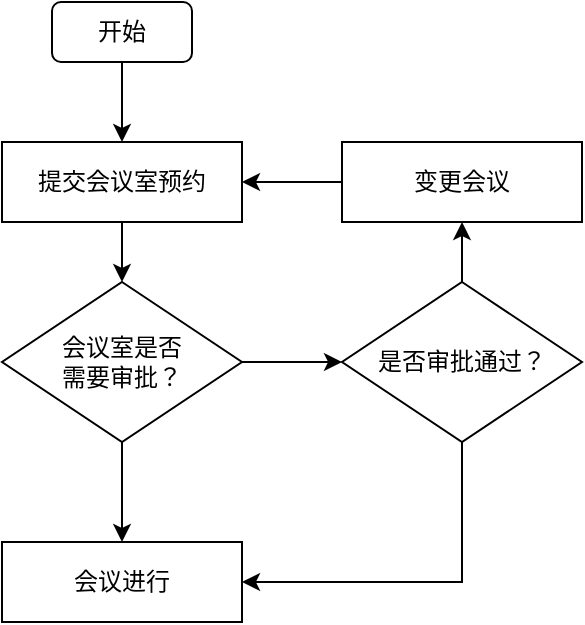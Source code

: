 <mxfile version="15.5.4" type="github">
  <diagram id="gN2CgmF_Tn5y9q0DE9BQ" name="Page-1">
    <mxGraphModel dx="1341" dy="744" grid="1" gridSize="10" guides="1" tooltips="1" connect="1" arrows="1" fold="1" page="1" pageScale="1" pageWidth="827" pageHeight="1169" math="0" shadow="0">
      <root>
        <mxCell id="0" />
        <mxCell id="1" parent="0" />
        <mxCell id="fREWHRoIH6fhRUN0-L7m-8" style="edgeStyle=orthogonalEdgeStyle;rounded=0;orthogonalLoop=1;jettySize=auto;html=1;entryX=0.5;entryY=0;entryDx=0;entryDy=0;" edge="1" parent="1" source="fREWHRoIH6fhRUN0-L7m-1" target="fREWHRoIH6fhRUN0-L7m-2">
          <mxGeometry relative="1" as="geometry" />
        </mxCell>
        <mxCell id="fREWHRoIH6fhRUN0-L7m-1" value="开始" style="rounded=1;whiteSpace=wrap;html=1;" vertex="1" parent="1">
          <mxGeometry x="225" y="130" width="70" height="30" as="geometry" />
        </mxCell>
        <mxCell id="fREWHRoIH6fhRUN0-L7m-10" value="" style="edgeStyle=orthogonalEdgeStyle;rounded=0;orthogonalLoop=1;jettySize=auto;html=1;" edge="1" parent="1" source="fREWHRoIH6fhRUN0-L7m-2" target="fREWHRoIH6fhRUN0-L7m-9">
          <mxGeometry relative="1" as="geometry" />
        </mxCell>
        <mxCell id="fREWHRoIH6fhRUN0-L7m-2" value="提交会议室预约" style="rounded=0;whiteSpace=wrap;html=1;" vertex="1" parent="1">
          <mxGeometry x="200" y="200" width="120" height="40" as="geometry" />
        </mxCell>
        <mxCell id="fREWHRoIH6fhRUN0-L7m-14" style="edgeStyle=orthogonalEdgeStyle;rounded=0;orthogonalLoop=1;jettySize=auto;html=1;exitX=0.5;exitY=1;exitDx=0;exitDy=0;entryX=0.5;entryY=0;entryDx=0;entryDy=0;" edge="1" parent="1" source="fREWHRoIH6fhRUN0-L7m-9" target="fREWHRoIH6fhRUN0-L7m-13">
          <mxGeometry relative="1" as="geometry" />
        </mxCell>
        <mxCell id="fREWHRoIH6fhRUN0-L7m-15" style="edgeStyle=orthogonalEdgeStyle;rounded=0;orthogonalLoop=1;jettySize=auto;html=1;exitX=1;exitY=0.5;exitDx=0;exitDy=0;" edge="1" parent="1" source="fREWHRoIH6fhRUN0-L7m-9" target="fREWHRoIH6fhRUN0-L7m-11">
          <mxGeometry relative="1" as="geometry" />
        </mxCell>
        <mxCell id="fREWHRoIH6fhRUN0-L7m-9" value="会议室是否&lt;br&gt;需要审批？" style="rhombus;whiteSpace=wrap;html=1;" vertex="1" parent="1">
          <mxGeometry x="200" y="270" width="120" height="80" as="geometry" />
        </mxCell>
        <mxCell id="fREWHRoIH6fhRUN0-L7m-16" style="edgeStyle=orthogonalEdgeStyle;rounded=0;orthogonalLoop=1;jettySize=auto;html=1;exitX=0.5;exitY=1;exitDx=0;exitDy=0;entryX=1;entryY=0.5;entryDx=0;entryDy=0;" edge="1" parent="1" source="fREWHRoIH6fhRUN0-L7m-11" target="fREWHRoIH6fhRUN0-L7m-13">
          <mxGeometry relative="1" as="geometry" />
        </mxCell>
        <mxCell id="fREWHRoIH6fhRUN0-L7m-18" style="edgeStyle=orthogonalEdgeStyle;rounded=0;orthogonalLoop=1;jettySize=auto;html=1;entryX=0.5;entryY=1;entryDx=0;entryDy=0;" edge="1" parent="1" source="fREWHRoIH6fhRUN0-L7m-11" target="fREWHRoIH6fhRUN0-L7m-17">
          <mxGeometry relative="1" as="geometry" />
        </mxCell>
        <mxCell id="fREWHRoIH6fhRUN0-L7m-11" value="是否审批通过？" style="rhombus;whiteSpace=wrap;html=1;" vertex="1" parent="1">
          <mxGeometry x="370" y="270" width="120" height="80" as="geometry" />
        </mxCell>
        <mxCell id="fREWHRoIH6fhRUN0-L7m-13" value="会议进行" style="rounded=0;whiteSpace=wrap;html=1;" vertex="1" parent="1">
          <mxGeometry x="200" y="400" width="120" height="40" as="geometry" />
        </mxCell>
        <mxCell id="fREWHRoIH6fhRUN0-L7m-19" style="edgeStyle=orthogonalEdgeStyle;rounded=0;orthogonalLoop=1;jettySize=auto;html=1;entryX=1;entryY=0.5;entryDx=0;entryDy=0;" edge="1" parent="1" source="fREWHRoIH6fhRUN0-L7m-17" target="fREWHRoIH6fhRUN0-L7m-2">
          <mxGeometry relative="1" as="geometry" />
        </mxCell>
        <mxCell id="fREWHRoIH6fhRUN0-L7m-17" value="变更会议" style="rounded=0;whiteSpace=wrap;html=1;" vertex="1" parent="1">
          <mxGeometry x="370" y="200" width="120" height="40" as="geometry" />
        </mxCell>
      </root>
    </mxGraphModel>
  </diagram>
</mxfile>
